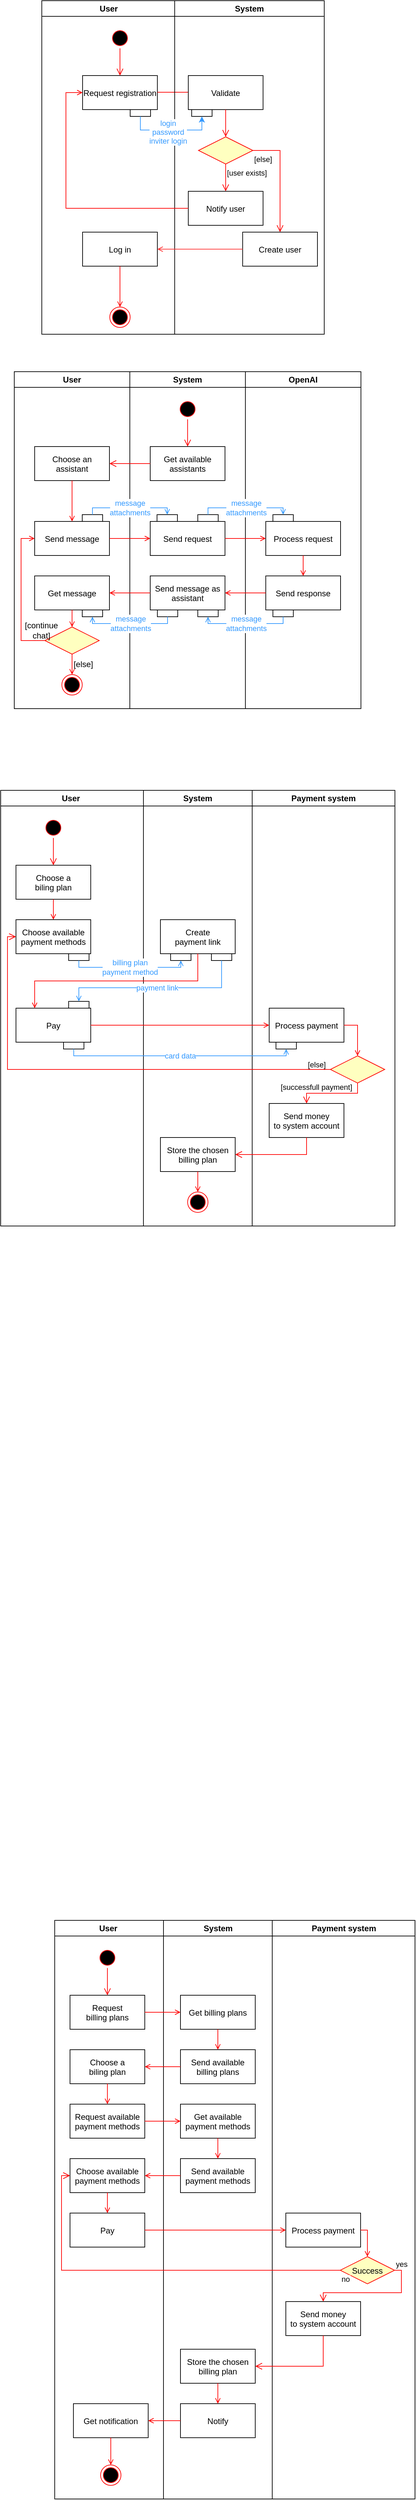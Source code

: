 <mxfile version="22.1.18" type="device">
  <diagram name="Page-1" id="e7e014a7-5840-1c2e-5031-d8a46d1fe8dd">
    <mxGraphModel dx="1418" dy="12" grid="1" gridSize="10" guides="1" tooltips="1" connect="1" arrows="1" fold="1" page="1" pageScale="1" pageWidth="1169" pageHeight="826" background="none" math="0" shadow="0">
      <root>
        <mxCell id="0" />
        <mxCell id="1" parent="0" />
        <mxCell id="gfUBth482DZoh4JY9FzU-120" value="User" style="swimlane;whiteSpace=wrap" parent="1" vertex="1">
          <mxGeometry x="220.5" y="860" width="195.5" height="490" as="geometry">
            <mxRectangle x="164.5" y="128" width="90" height="30" as="alternateBounds" />
          </mxGeometry>
        </mxCell>
        <mxCell id="gfUBth482DZoh4JY9FzU-121" value="" style="ellipse;shape=startState;fillColor=#000000;strokeColor=#ff0000;" parent="gfUBth482DZoh4JY9FzU-120" vertex="1">
          <mxGeometry x="100" y="40" width="30" height="30" as="geometry" />
        </mxCell>
        <mxCell id="gfUBth482DZoh4JY9FzU-122" value="" style="edgeStyle=elbowEdgeStyle;elbow=horizontal;verticalAlign=bottom;endArrow=open;endSize=8;strokeColor=#FF0000;endFill=1;rounded=0;exitX=0.5;exitY=1;exitDx=0;exitDy=0;" parent="gfUBth482DZoh4JY9FzU-120" source="gfUBth482DZoh4JY9FzU-121" target="gfUBth482DZoh4JY9FzU-123" edge="1">
          <mxGeometry x="100" y="40" as="geometry">
            <mxPoint x="115" y="110" as="targetPoint" />
          </mxGeometry>
        </mxCell>
        <mxCell id="gfUBth482DZoh4JY9FzU-123" value="Request registration" style="" parent="gfUBth482DZoh4JY9FzU-120" vertex="1">
          <mxGeometry x="60" y="110" width="110" height="50" as="geometry" />
        </mxCell>
        <mxCell id="gfUBth482DZoh4JY9FzU-124" value="Log in" style="" parent="gfUBth482DZoh4JY9FzU-120" vertex="1">
          <mxGeometry x="60" y="340" width="110" height="50" as="geometry" />
        </mxCell>
        <mxCell id="gfUBth482DZoh4JY9FzU-125" value="" style="endArrow=open;strokeColor=#FF0000;endFill=1;rounded=0;entryX=0;entryY=0.5;entryDx=0;entryDy=0;" parent="gfUBth482DZoh4JY9FzU-120" target="gfUBth482DZoh4JY9FzU-129" edge="1">
          <mxGeometry relative="1" as="geometry">
            <mxPoint x="170" y="134.5" as="sourcePoint" />
            <mxPoint x="300" y="134.5" as="targetPoint" />
            <Array as="points">
              <mxPoint x="235.5" y="134.5" />
            </Array>
          </mxGeometry>
        </mxCell>
        <mxCell id="gfUBth482DZoh4JY9FzU-126" value="" style="ellipse;shape=endState;fillColor=#000000;strokeColor=#ff0000" parent="gfUBth482DZoh4JY9FzU-120" vertex="1">
          <mxGeometry x="100" y="450" width="30" height="30" as="geometry" />
        </mxCell>
        <mxCell id="gfUBth482DZoh4JY9FzU-127" value="" style="endArrow=open;strokeColor=#FF0000;endFill=1;rounded=0;exitX=0.5;exitY=1;exitDx=0;exitDy=0;" parent="gfUBth482DZoh4JY9FzU-120" source="gfUBth482DZoh4JY9FzU-124" target="gfUBth482DZoh4JY9FzU-126" edge="1">
          <mxGeometry relative="1" as="geometry">
            <mxPoint x="115.5" y="420" as="sourcePoint" />
          </mxGeometry>
        </mxCell>
        <mxCell id="gfUBth482DZoh4JY9FzU-138" value="" style="rounded=0;whiteSpace=wrap;html=1;" parent="gfUBth482DZoh4JY9FzU-120" vertex="1">
          <mxGeometry x="130" y="160" width="30" height="10" as="geometry" />
        </mxCell>
        <mxCell id="gfUBth482DZoh4JY9FzU-128" value="System" style="swimlane;whiteSpace=wrap" parent="1" vertex="1">
          <mxGeometry x="416" y="860" width="220" height="490" as="geometry" />
        </mxCell>
        <mxCell id="gfUBth482DZoh4JY9FzU-129" value="Validate" style="" parent="gfUBth482DZoh4JY9FzU-128" vertex="1">
          <mxGeometry x="20" y="110" width="110" height="50" as="geometry" />
        </mxCell>
        <mxCell id="gfUBth482DZoh4JY9FzU-130" value="" style="rhombus;fillColor=#ffffc0;strokeColor=#ff0000;" parent="gfUBth482DZoh4JY9FzU-128" vertex="1">
          <mxGeometry x="35" y="200" width="80" height="40" as="geometry" />
        </mxCell>
        <mxCell id="gfUBth482DZoh4JY9FzU-131" value="[else]" style="edgeStyle=orthogonalEdgeStyle;elbow=horizontal;align=left;verticalAlign=top;endArrow=open;endSize=8;strokeColor=#FF0000;endFill=1;rounded=0;exitX=1;exitY=0.5;exitDx=0;exitDy=0;entryX=0.5;entryY=0;entryDx=0;entryDy=0;" parent="gfUBth482DZoh4JY9FzU-128" source="gfUBth482DZoh4JY9FzU-130" target="gfUBth482DZoh4JY9FzU-133" edge="1">
          <mxGeometry x="-1" relative="1" as="geometry">
            <mxPoint x="190" y="305" as="targetPoint" />
            <Array as="points">
              <mxPoint x="155" y="220" />
            </Array>
          </mxGeometry>
        </mxCell>
        <mxCell id="gfUBth482DZoh4JY9FzU-132" value="" style="edgeStyle=elbowEdgeStyle;elbow=horizontal;verticalAlign=bottom;endArrow=open;endSize=8;strokeColor=#FF0000;endFill=1;rounded=0;exitX=0.5;exitY=1;exitDx=0;exitDy=0;entryX=0.5;entryY=0;entryDx=0;entryDy=0;" parent="gfUBth482DZoh4JY9FzU-128" source="gfUBth482DZoh4JY9FzU-129" target="gfUBth482DZoh4JY9FzU-130" edge="1">
          <mxGeometry x="130" y="90" as="geometry">
            <mxPoint x="195.5" y="220" as="targetPoint" />
            <mxPoint x="147.5" y="135" as="sourcePoint" />
            <Array as="points" />
          </mxGeometry>
        </mxCell>
        <mxCell id="gfUBth482DZoh4JY9FzU-133" value="Create user" style="" parent="gfUBth482DZoh4JY9FzU-128" vertex="1">
          <mxGeometry x="100" y="340" width="110" height="50" as="geometry" />
        </mxCell>
        <mxCell id="gfUBth482DZoh4JY9FzU-134" value="[user exists]" style="edgeStyle=elbowEdgeStyle;elbow=horizontal;align=left;verticalAlign=top;endArrow=open;endSize=8;strokeColor=#FF0000;endFill=1;rounded=0;entryX=0.5;entryY=0;entryDx=0;entryDy=0;exitX=0.5;exitY=1;exitDx=0;exitDy=0;" parent="gfUBth482DZoh4JY9FzU-128" source="gfUBth482DZoh4JY9FzU-130" target="gfUBth482DZoh4JY9FzU-135" edge="1">
          <mxGeometry x="-1" relative="1" as="geometry">
            <mxPoint x="65.5" y="180" as="targetPoint" />
            <mxPoint x="85" y="280" as="sourcePoint" />
            <Array as="points">
              <mxPoint x="75" y="250" />
            </Array>
          </mxGeometry>
        </mxCell>
        <mxCell id="gfUBth482DZoh4JY9FzU-135" value="Notify user" style="" parent="gfUBth482DZoh4JY9FzU-128" vertex="1">
          <mxGeometry x="20" y="280" width="110" height="50" as="geometry" />
        </mxCell>
        <mxCell id="gfUBth482DZoh4JY9FzU-139" value="" style="rounded=0;whiteSpace=wrap;html=1;" parent="gfUBth482DZoh4JY9FzU-128" vertex="1">
          <mxGeometry x="25" y="160" width="30" height="10" as="geometry" />
        </mxCell>
        <mxCell id="gfUBth482DZoh4JY9FzU-137" style="edgeStyle=orthogonalEdgeStyle;rounded=0;orthogonalLoop=1;jettySize=auto;html=1;exitX=0;exitY=0.5;exitDx=0;exitDy=0;entryX=1;entryY=0.5;entryDx=0;entryDy=0;strokeColor=#FF3333;endArrow=open;endFill=0;" parent="1" source="gfUBth482DZoh4JY9FzU-133" target="gfUBth482DZoh4JY9FzU-124" edge="1">
          <mxGeometry relative="1" as="geometry" />
        </mxCell>
        <mxCell id="gfUBth482DZoh4JY9FzU-136" value="" style="edgeStyle=elbowEdgeStyle;elbow=horizontal;strokeColor=#FF0000;endArrow=open;endFill=1;rounded=0;exitX=0;exitY=0.5;exitDx=0;exitDy=0;entryX=0;entryY=0.5;entryDx=0;entryDy=0;" parent="1" source="gfUBth482DZoh4JY9FzU-135" target="gfUBth482DZoh4JY9FzU-123" edge="1">
          <mxGeometry width="100" height="100" relative="1" as="geometry">
            <mxPoint x="546.5" y="1180" as="sourcePoint" />
            <mxPoint x="416" y="1010" as="targetPoint" />
            <Array as="points">
              <mxPoint x="256" y="1070" />
            </Array>
          </mxGeometry>
        </mxCell>
        <mxCell id="gfUBth482DZoh4JY9FzU-141" value="" style="endArrow=classic;html=1;rounded=0;entryX=0.5;entryY=1;entryDx=0;entryDy=0;edgeStyle=orthogonalEdgeStyle;exitX=0.5;exitY=1;exitDx=0;exitDy=0;strokeColor=#3399FF;" parent="1" source="gfUBth482DZoh4JY9FzU-138" target="gfUBth482DZoh4JY9FzU-139" edge="1">
          <mxGeometry relative="1" as="geometry">
            <mxPoint x="390.5" y="1070" as="sourcePoint" />
            <mxPoint x="490.5" y="1070" as="targetPoint" />
            <Array as="points">
              <mxPoint x="366" y="1050" />
              <mxPoint x="456" y="1050" />
            </Array>
          </mxGeometry>
        </mxCell>
        <mxCell id="gfUBth482DZoh4JY9FzU-142" value="login&lt;br&gt;password&lt;br&gt;inviter login" style="edgeLabel;resizable=0;html=1;align=center;verticalAlign=middle;fontColor=#3399FF;" parent="gfUBth482DZoh4JY9FzU-141" connectable="0" vertex="1">
          <mxGeometry relative="1" as="geometry">
            <mxPoint x="-5" y="3" as="offset" />
          </mxGeometry>
        </mxCell>
        <mxCell id="gfUBth482DZoh4JY9FzU-149" value="User" style="swimlane;whiteSpace=wrap" parent="1" vertex="1">
          <mxGeometry x="180" y="1405" width="170" height="495" as="geometry">
            <mxRectangle x="164.5" y="128" width="90" height="30" as="alternateBounds" />
          </mxGeometry>
        </mxCell>
        <mxCell id="gfUBth482DZoh4JY9FzU-150" value="Choose an&#xa;assistant" style="" parent="gfUBth482DZoh4JY9FzU-149" vertex="1">
          <mxGeometry x="30" y="110" width="110" height="50" as="geometry" />
        </mxCell>
        <mxCell id="gfUBth482DZoh4JY9FzU-151" value="Send message" style="" parent="gfUBth482DZoh4JY9FzU-149" vertex="1">
          <mxGeometry x="30" y="220" width="110" height="50" as="geometry" />
        </mxCell>
        <mxCell id="gfUBth482DZoh4JY9FzU-152" value="" style="endArrow=open;strokeColor=#FF0000;endFill=1;rounded=0" parent="gfUBth482DZoh4JY9FzU-149" source="gfUBth482DZoh4JY9FzU-150" target="gfUBth482DZoh4JY9FzU-151" edge="1">
          <mxGeometry relative="1" as="geometry" />
        </mxCell>
        <mxCell id="gfUBth482DZoh4JY9FzU-153" value="Get message" style="" parent="gfUBth482DZoh4JY9FzU-149" vertex="1">
          <mxGeometry x="30" y="300" width="110" height="50" as="geometry" />
        </mxCell>
        <mxCell id="gfUBth482DZoh4JY9FzU-154" value="" style="endArrow=open;strokeColor=#FF0000;endFill=1;rounded=0;exitX=0;exitY=0.5;exitDx=0;exitDy=0;entryX=0;entryY=0.5;entryDx=0;entryDy=0;edgeStyle=orthogonalEdgeStyle;" parent="gfUBth482DZoh4JY9FzU-149" source="4h8BEqm_R4JHtVqycVa3-3" target="gfUBth482DZoh4JY9FzU-151" edge="1">
          <mxGeometry relative="1" as="geometry">
            <mxPoint x="215" y="380" as="sourcePoint" />
            <mxPoint x="5" y="380" as="targetPoint" />
            <Array as="points">
              <mxPoint x="10" y="395" />
              <mxPoint x="10" y="245" />
            </Array>
          </mxGeometry>
        </mxCell>
        <mxCell id="gfUBth482DZoh4JY9FzU-155" value="" style="ellipse;shape=endState;fillColor=#000000;strokeColor=#ff0000" parent="gfUBth482DZoh4JY9FzU-149" vertex="1">
          <mxGeometry x="70" y="445" width="30" height="30" as="geometry" />
        </mxCell>
        <mxCell id="gfUBth482DZoh4JY9FzU-156" value="" style="endArrow=open;strokeColor=#FF0000;endFill=1;rounded=0;exitX=0.5;exitY=1;exitDx=0;exitDy=0;entryX=0.5;entryY=0;entryDx=0;entryDy=0;" parent="gfUBth482DZoh4JY9FzU-149" source="gfUBth482DZoh4JY9FzU-153" target="4h8BEqm_R4JHtVqycVa3-3" edge="1">
          <mxGeometry relative="1" as="geometry">
            <mxPoint x="610" y="345" as="sourcePoint" />
            <mxPoint x="85" y="410" as="targetPoint" />
          </mxGeometry>
        </mxCell>
        <mxCell id="gfUBth482DZoh4JY9FzU-172" value="" style="rounded=0;whiteSpace=wrap;html=1;" parent="gfUBth482DZoh4JY9FzU-149" vertex="1">
          <mxGeometry x="100" y="210" width="30" height="10" as="geometry" />
        </mxCell>
        <mxCell id="gfUBth482DZoh4JY9FzU-179" value="" style="rounded=0;whiteSpace=wrap;html=1;" parent="gfUBth482DZoh4JY9FzU-149" vertex="1">
          <mxGeometry x="100" y="350" width="30" height="10" as="geometry" />
        </mxCell>
        <mxCell id="4h8BEqm_R4JHtVqycVa3-3" value="" style="rhombus;fillColor=#ffffc0;strokeColor=#ff0000;" parent="gfUBth482DZoh4JY9FzU-149" vertex="1">
          <mxGeometry x="45" y="375" width="80" height="40" as="geometry" />
        </mxCell>
        <mxCell id="4h8BEqm_R4JHtVqycVa3-4" value="[continue chat]" style="text;html=1;strokeColor=none;fillColor=none;align=center;verticalAlign=middle;whiteSpace=wrap;rounded=0;" parent="gfUBth482DZoh4JY9FzU-149" vertex="1">
          <mxGeometry x="10" y="365" width="60" height="30" as="geometry" />
        </mxCell>
        <mxCell id="4h8BEqm_R4JHtVqycVa3-5" value="&amp;nbsp;[else]" style="text;html=1;strokeColor=none;fillColor=none;align=center;verticalAlign=middle;whiteSpace=wrap;rounded=0;" parent="gfUBth482DZoh4JY9FzU-149" vertex="1">
          <mxGeometry x="70" y="415" width="60" height="30" as="geometry" />
        </mxCell>
        <mxCell id="4h8BEqm_R4JHtVqycVa3-6" value="" style="endArrow=open;strokeColor=#FF0000;endFill=1;rounded=0;exitX=0.5;exitY=1;exitDx=0;exitDy=0;entryX=0.5;entryY=0;entryDx=0;entryDy=0;" parent="gfUBth482DZoh4JY9FzU-149" source="4h8BEqm_R4JHtVqycVa3-3" target="gfUBth482DZoh4JY9FzU-155" edge="1">
          <mxGeometry relative="1" as="geometry">
            <mxPoint x="95" y="360" as="sourcePoint" />
            <mxPoint x="95" y="385" as="targetPoint" />
          </mxGeometry>
        </mxCell>
        <mxCell id="gfUBth482DZoh4JY9FzU-157" value="System" style="swimlane;whiteSpace=wrap" parent="1" vertex="1">
          <mxGeometry x="350" y="1405" width="170" height="495" as="geometry" />
        </mxCell>
        <mxCell id="gfUBth482DZoh4JY9FzU-158" value="" style="ellipse;shape=startState;fillColor=#000000;strokeColor=#ff0000;" parent="gfUBth482DZoh4JY9FzU-157" vertex="1">
          <mxGeometry x="70" y="40" width="30" height="30" as="geometry" />
        </mxCell>
        <mxCell id="gfUBth482DZoh4JY9FzU-159" value="" style="edgeStyle=elbowEdgeStyle;elbow=horizontal;verticalAlign=bottom;endArrow=open;endSize=8;strokeColor=#FF0000;endFill=1;rounded=0" parent="gfUBth482DZoh4JY9FzU-157" source="gfUBth482DZoh4JY9FzU-158" target="gfUBth482DZoh4JY9FzU-160" edge="1">
          <mxGeometry x="40" y="20" as="geometry">
            <mxPoint x="65" y="90" as="targetPoint" />
          </mxGeometry>
        </mxCell>
        <mxCell id="gfUBth482DZoh4JY9FzU-160" value="Get available&#xa;assistants" style="" parent="gfUBth482DZoh4JY9FzU-157" vertex="1">
          <mxGeometry x="30" y="110" width="110" height="50" as="geometry" />
        </mxCell>
        <mxCell id="gfUBth482DZoh4JY9FzU-161" value="Send request" style="" parent="gfUBth482DZoh4JY9FzU-157" vertex="1">
          <mxGeometry x="30" y="220" width="110" height="50" as="geometry" />
        </mxCell>
        <mxCell id="gfUBth482DZoh4JY9FzU-162" value="Send message as&#xa;assistant" style="" parent="gfUBth482DZoh4JY9FzU-157" vertex="1">
          <mxGeometry x="30" y="300" width="110" height="50" as="geometry" />
        </mxCell>
        <mxCell id="gfUBth482DZoh4JY9FzU-173" value="" style="rounded=0;whiteSpace=wrap;html=1;" parent="gfUBth482DZoh4JY9FzU-157" vertex="1">
          <mxGeometry x="40" y="210" width="30" height="10" as="geometry" />
        </mxCell>
        <mxCell id="gfUBth482DZoh4JY9FzU-174" value="" style="rounded=0;whiteSpace=wrap;html=1;" parent="gfUBth482DZoh4JY9FzU-157" vertex="1">
          <mxGeometry x="100" y="210" width="30" height="10" as="geometry" />
        </mxCell>
        <mxCell id="gfUBth482DZoh4JY9FzU-177" value="" style="rounded=0;whiteSpace=wrap;html=1;" parent="gfUBth482DZoh4JY9FzU-157" vertex="1">
          <mxGeometry x="100" y="350" width="30" height="10" as="geometry" />
        </mxCell>
        <mxCell id="gfUBth482DZoh4JY9FzU-178" value="" style="rounded=0;whiteSpace=wrap;html=1;" parent="gfUBth482DZoh4JY9FzU-157" vertex="1">
          <mxGeometry x="40.5" y="350" width="30" height="10" as="geometry" />
        </mxCell>
        <mxCell id="gfUBth482DZoh4JY9FzU-163" value="OpenAI" style="swimlane;whiteSpace=wrap" parent="1" vertex="1">
          <mxGeometry x="520" y="1405" width="170" height="495" as="geometry" />
        </mxCell>
        <mxCell id="gfUBth482DZoh4JY9FzU-164" value="Process request" style="" parent="gfUBth482DZoh4JY9FzU-163" vertex="1">
          <mxGeometry x="30" y="220" width="110" height="50" as="geometry" />
        </mxCell>
        <mxCell id="gfUBth482DZoh4JY9FzU-165" value="Send response" style="" parent="gfUBth482DZoh4JY9FzU-163" vertex="1">
          <mxGeometry x="30" y="300" width="110" height="50" as="geometry" />
        </mxCell>
        <mxCell id="gfUBth482DZoh4JY9FzU-166" value="" style="endArrow=open;strokeColor=#FF0000;endFill=1;rounded=0;exitX=0.5;exitY=1;exitDx=0;exitDy=0;" parent="gfUBth482DZoh4JY9FzU-163" source="gfUBth482DZoh4JY9FzU-164" edge="1">
          <mxGeometry relative="1" as="geometry">
            <mxPoint x="84.5" y="280" as="sourcePoint" />
            <mxPoint x="85" y="300" as="targetPoint" />
          </mxGeometry>
        </mxCell>
        <mxCell id="gfUBth482DZoh4JY9FzU-175" value="" style="rounded=0;whiteSpace=wrap;html=1;" parent="gfUBth482DZoh4JY9FzU-163" vertex="1">
          <mxGeometry x="40.5" y="210" width="30" height="10" as="geometry" />
        </mxCell>
        <mxCell id="gfUBth482DZoh4JY9FzU-176" value="" style="rounded=0;whiteSpace=wrap;html=1;" parent="gfUBth482DZoh4JY9FzU-163" vertex="1">
          <mxGeometry x="40.5" y="350" width="30" height="10" as="geometry" />
        </mxCell>
        <mxCell id="gfUBth482DZoh4JY9FzU-167" value="" style="endArrow=none;strokeColor=#FF0000;endFill=0;rounded=0;startArrow=open;startFill=0;entryX=0;entryY=0.5;entryDx=0;entryDy=0;exitX=1;exitY=0.5;exitDx=0;exitDy=0;" parent="1" source="gfUBth482DZoh4JY9FzU-153" target="gfUBth482DZoh4JY9FzU-162" edge="1">
          <mxGeometry relative="1" as="geometry" />
        </mxCell>
        <mxCell id="gfUBth482DZoh4JY9FzU-168" value="" style="edgeStyle=elbowEdgeStyle;elbow=horizontal;verticalAlign=bottom;endArrow=open;endSize=8;strokeColor=#FF0000;endFill=1;rounded=0;exitX=0;exitY=0.5;exitDx=0;exitDy=0;entryX=1;entryY=0.5;entryDx=0;entryDy=0;" parent="1" source="gfUBth482DZoh4JY9FzU-160" target="gfUBth482DZoh4JY9FzU-150" edge="1">
          <mxGeometry x="240" y="2200" as="geometry">
            <mxPoint x="340" y="1545" as="targetPoint" />
            <mxPoint x="265" y="1475" as="sourcePoint" />
          </mxGeometry>
        </mxCell>
        <mxCell id="gfUBth482DZoh4JY9FzU-169" value="" style="endArrow=open;strokeColor=#FF0000;endFill=1;rounded=0;exitX=1;exitY=0.5;exitDx=0;exitDy=0;entryX=0;entryY=0.5;entryDx=0;entryDy=0;" parent="1" source="gfUBth482DZoh4JY9FzU-151" target="gfUBth482DZoh4JY9FzU-161" edge="1">
          <mxGeometry relative="1" as="geometry" />
        </mxCell>
        <mxCell id="gfUBth482DZoh4JY9FzU-170" value="" style="endArrow=open;strokeColor=#FF0000;endFill=1;rounded=0;entryX=0;entryY=0.5;entryDx=0;entryDy=0;exitX=1;exitY=0.5;exitDx=0;exitDy=0;" parent="1" source="gfUBth482DZoh4JY9FzU-161" target="gfUBth482DZoh4JY9FzU-164" edge="1">
          <mxGeometry relative="1" as="geometry">
            <mxPoint x="580" y="1650" as="targetPoint" />
          </mxGeometry>
        </mxCell>
        <mxCell id="gfUBth482DZoh4JY9FzU-171" value="" style="endArrow=open;strokeColor=#FF0000;endFill=1;rounded=0;exitX=0;exitY=0.5;exitDx=0;exitDy=0;entryX=1;entryY=0.5;entryDx=0;entryDy=0;" parent="1" source="gfUBth482DZoh4JY9FzU-165" target="gfUBth482DZoh4JY9FzU-162" edge="1">
          <mxGeometry relative="1" as="geometry" />
        </mxCell>
        <mxCell id="gfUBth482DZoh4JY9FzU-182" value="" style="endArrow=open;html=1;rounded=0;endFill=0;strokeColor=#3399FF;edgeStyle=orthogonalEdgeStyle;exitX=0.5;exitY=0;exitDx=0;exitDy=0;entryX=0.5;entryY=0;entryDx=0;entryDy=0;" parent="1" source="gfUBth482DZoh4JY9FzU-172" target="gfUBth482DZoh4JY9FzU-173" edge="1">
          <mxGeometry relative="1" as="geometry">
            <mxPoint x="300.5" y="1585" as="sourcePoint" />
            <mxPoint x="400.5" y="1585" as="targetPoint" />
          </mxGeometry>
        </mxCell>
        <mxCell id="gfUBth482DZoh4JY9FzU-183" value="message&lt;br&gt;attachments" style="edgeLabel;resizable=0;html=1;align=center;verticalAlign=middle;fontColor=#3399FF;" parent="gfUBth482DZoh4JY9FzU-182" connectable="0" vertex="1">
          <mxGeometry relative="1" as="geometry" />
        </mxCell>
        <mxCell id="gfUBth482DZoh4JY9FzU-184" value="" style="endArrow=open;html=1;rounded=0;endFill=0;strokeColor=#3399FF;edgeStyle=orthogonalEdgeStyle;exitX=0.5;exitY=0;exitDx=0;exitDy=0;entryX=0.5;entryY=0;entryDx=0;entryDy=0;" parent="1" source="gfUBth482DZoh4JY9FzU-174" target="gfUBth482DZoh4JY9FzU-175" edge="1">
          <mxGeometry relative="1" as="geometry">
            <mxPoint x="465" y="1595" as="sourcePoint" />
            <mxPoint x="575" y="1595" as="targetPoint" />
          </mxGeometry>
        </mxCell>
        <mxCell id="gfUBth482DZoh4JY9FzU-185" value="message&lt;br&gt;attachments" style="edgeLabel;resizable=0;html=1;align=center;verticalAlign=middle;fontColor=#3399FF;" parent="gfUBth482DZoh4JY9FzU-184" connectable="0" vertex="1">
          <mxGeometry relative="1" as="geometry" />
        </mxCell>
        <mxCell id="gfUBth482DZoh4JY9FzU-186" value="" style="endArrow=none;html=1;rounded=0;endFill=0;strokeColor=#3399FF;edgeStyle=orthogonalEdgeStyle;startArrow=open;startFill=0;entryX=0.5;entryY=1;entryDx=0;entryDy=0;exitX=0.5;exitY=1;exitDx=0;exitDy=0;" parent="1" source="gfUBth482DZoh4JY9FzU-177" target="gfUBth482DZoh4JY9FzU-176" edge="1">
          <mxGeometry relative="1" as="geometry">
            <mxPoint x="470.5" y="1795" as="sourcePoint" />
            <mxPoint x="570.5" y="1795" as="targetPoint" />
          </mxGeometry>
        </mxCell>
        <mxCell id="gfUBth482DZoh4JY9FzU-187" value="message&lt;br&gt;attachments" style="edgeLabel;resizable=0;html=1;align=center;verticalAlign=middle;fontColor=#3399FF;" parent="gfUBth482DZoh4JY9FzU-186" connectable="0" vertex="1">
          <mxGeometry relative="1" as="geometry" />
        </mxCell>
        <mxCell id="gfUBth482DZoh4JY9FzU-180" value="" style="endArrow=none;html=1;rounded=0;endFill=0;strokeColor=#3399FF;edgeStyle=orthogonalEdgeStyle;startArrow=open;startFill=0;entryX=0.5;entryY=1;entryDx=0;entryDy=0;exitX=0.5;exitY=1;exitDx=0;exitDy=0;" parent="1" source="gfUBth482DZoh4JY9FzU-179" target="gfUBth482DZoh4JY9FzU-178" edge="1">
          <mxGeometry relative="1" as="geometry">
            <mxPoint x="290" y="1795" as="sourcePoint" />
            <mxPoint x="390" y="1795" as="targetPoint" />
          </mxGeometry>
        </mxCell>
        <mxCell id="gfUBth482DZoh4JY9FzU-181" value="message&lt;br&gt;attachments" style="edgeLabel;resizable=0;html=1;align=center;verticalAlign=middle;fontColor=#3399FF;" parent="gfUBth482DZoh4JY9FzU-180" connectable="0" vertex="1">
          <mxGeometry relative="1" as="geometry" />
        </mxCell>
        <mxCell id="gfUBth482DZoh4JY9FzU-259" value="User " style="swimlane;whiteSpace=wrap" parent="1" vertex="1">
          <mxGeometry x="239.5" y="3680" width="160" height="850" as="geometry">
            <mxRectangle x="164.5" y="128" width="90" height="30" as="alternateBounds" />
          </mxGeometry>
        </mxCell>
        <mxCell id="gfUBth482DZoh4JY9FzU-260" value="Request&#xa;billing plans" style="" parent="gfUBth482DZoh4JY9FzU-259" vertex="1">
          <mxGeometry x="22.5" y="110" width="110" height="50" as="geometry" />
        </mxCell>
        <mxCell id="gfUBth482DZoh4JY9FzU-261" value="Choose a&#xa;biling plan" style="" parent="gfUBth482DZoh4JY9FzU-259" vertex="1">
          <mxGeometry x="22.5" y="190" width="110" height="50" as="geometry" />
        </mxCell>
        <mxCell id="gfUBth482DZoh4JY9FzU-262" value="Request available&#xa;payment methods" style="" parent="gfUBth482DZoh4JY9FzU-259" vertex="1">
          <mxGeometry x="22.5" y="270" width="110" height="50" as="geometry" />
        </mxCell>
        <mxCell id="gfUBth482DZoh4JY9FzU-263" value="" style="endArrow=open;strokeColor=#FF0000;endFill=1;rounded=0" parent="gfUBth482DZoh4JY9FzU-259" source="gfUBth482DZoh4JY9FzU-261" target="gfUBth482DZoh4JY9FzU-262" edge="1">
          <mxGeometry relative="1" as="geometry" />
        </mxCell>
        <mxCell id="gfUBth482DZoh4JY9FzU-264" value="" style="edgeStyle=elbowEdgeStyle;elbow=horizontal;verticalAlign=bottom;endArrow=open;endSize=8;strokeColor=#FF0000;endFill=1;rounded=0;entryX=0.5;entryY=0;entryDx=0;entryDy=0;exitX=0.5;exitY=1;exitDx=0;exitDy=0;" parent="gfUBth482DZoh4JY9FzU-259" source="gfUBth482DZoh4JY9FzU-265" target="gfUBth482DZoh4JY9FzU-260" edge="1">
          <mxGeometry x="320" y="20" as="geometry">
            <mxPoint x="77.5" y="110" as="targetPoint" />
          </mxGeometry>
        </mxCell>
        <mxCell id="gfUBth482DZoh4JY9FzU-265" value="" style="ellipse;shape=startState;fillColor=#000000;strokeColor=#ff0000;" parent="gfUBth482DZoh4JY9FzU-259" vertex="1">
          <mxGeometry x="62.5" y="40" width="30" height="30" as="geometry" />
        </mxCell>
        <mxCell id="gfUBth482DZoh4JY9FzU-266" value="Choose available&#xa;payment methods" style="" parent="gfUBth482DZoh4JY9FzU-259" vertex="1">
          <mxGeometry x="22.5" y="350" width="110" height="50" as="geometry" />
        </mxCell>
        <mxCell id="gfUBth482DZoh4JY9FzU-267" value="Pay" style="" parent="gfUBth482DZoh4JY9FzU-259" vertex="1">
          <mxGeometry x="22.5" y="430" width="110" height="50" as="geometry" />
        </mxCell>
        <mxCell id="gfUBth482DZoh4JY9FzU-268" value="" style="endArrow=open;strokeColor=#FF0000;endFill=1;rounded=0;exitX=0.5;exitY=1;exitDx=0;exitDy=0;entryX=0.5;entryY=0;entryDx=0;entryDy=0;" parent="gfUBth482DZoh4JY9FzU-259" source="gfUBth482DZoh4JY9FzU-266" target="gfUBth482DZoh4JY9FzU-267" edge="1">
          <mxGeometry relative="1" as="geometry">
            <mxPoint x="87.5" y="250" as="sourcePoint" />
            <mxPoint x="87.5" y="280" as="targetPoint" />
          </mxGeometry>
        </mxCell>
        <mxCell id="gfUBth482DZoh4JY9FzU-269" value="Get notification" style="" parent="gfUBth482DZoh4JY9FzU-259" vertex="1">
          <mxGeometry x="27.5" y="710" width="110" height="50" as="geometry" />
        </mxCell>
        <mxCell id="gfUBth482DZoh4JY9FzU-270" value="" style="ellipse;shape=endState;fillColor=#000000;strokeColor=#ff0000" parent="gfUBth482DZoh4JY9FzU-259" vertex="1">
          <mxGeometry x="67.5" y="800" width="30" height="30" as="geometry" />
        </mxCell>
        <mxCell id="gfUBth482DZoh4JY9FzU-271" value="" style="endArrow=open;strokeColor=#FF0000;endFill=1;rounded=0;entryX=0.5;entryY=0;entryDx=0;entryDy=0;exitX=0.5;exitY=1;exitDx=0;exitDy=0;" parent="gfUBth482DZoh4JY9FzU-259" source="gfUBth482DZoh4JY9FzU-269" target="gfUBth482DZoh4JY9FzU-270" edge="1">
          <mxGeometry relative="1" as="geometry">
            <mxPoint x="77.5" y="780" as="sourcePoint" />
            <mxPoint x="82.5" y="820" as="targetPoint" />
          </mxGeometry>
        </mxCell>
        <mxCell id="gfUBth482DZoh4JY9FzU-272" value="System" style="swimlane;whiteSpace=wrap" parent="1" vertex="1">
          <mxGeometry x="399.5" y="3680" width="160" height="850" as="geometry" />
        </mxCell>
        <mxCell id="gfUBth482DZoh4JY9FzU-273" value="Get billing plans" style="" parent="gfUBth482DZoh4JY9FzU-272" vertex="1">
          <mxGeometry x="25" y="110" width="110" height="50" as="geometry" />
        </mxCell>
        <mxCell id="gfUBth482DZoh4JY9FzU-274" value="Send available&#xa;billing plans" style="" parent="gfUBth482DZoh4JY9FzU-272" vertex="1">
          <mxGeometry x="25" y="190" width="110" height="50" as="geometry" />
        </mxCell>
        <mxCell id="gfUBth482DZoh4JY9FzU-275" value="" style="endArrow=open;strokeColor=#FF0000;endFill=1;rounded=0" parent="gfUBth482DZoh4JY9FzU-272" source="gfUBth482DZoh4JY9FzU-273" target="gfUBth482DZoh4JY9FzU-274" edge="1">
          <mxGeometry relative="1" as="geometry" />
        </mxCell>
        <mxCell id="gfUBth482DZoh4JY9FzU-276" value="Get available&#xa;payment methods" style="" parent="gfUBth482DZoh4JY9FzU-272" vertex="1">
          <mxGeometry x="25" y="270" width="110" height="50" as="geometry" />
        </mxCell>
        <mxCell id="gfUBth482DZoh4JY9FzU-277" value="Send available&#xa;payment methods" style="" parent="gfUBth482DZoh4JY9FzU-272" vertex="1">
          <mxGeometry x="25" y="350" width="110" height="50" as="geometry" />
        </mxCell>
        <mxCell id="gfUBth482DZoh4JY9FzU-278" value="" style="endArrow=open;strokeColor=#FF0000;endFill=1;rounded=0;exitX=0.5;exitY=1;exitDx=0;exitDy=0;entryX=0.5;entryY=0;entryDx=0;entryDy=0;" parent="gfUBth482DZoh4JY9FzU-272" source="gfUBth482DZoh4JY9FzU-276" target="gfUBth482DZoh4JY9FzU-277" edge="1">
          <mxGeometry relative="1" as="geometry">
            <mxPoint x="-75" y="305" as="sourcePoint" />
            <mxPoint x="35" y="305" as="targetPoint" />
          </mxGeometry>
        </mxCell>
        <mxCell id="gfUBth482DZoh4JY9FzU-279" value="Store the chosen&#xa;billing plan" style="" parent="gfUBth482DZoh4JY9FzU-272" vertex="1">
          <mxGeometry x="25" y="630" width="110" height="50" as="geometry" />
        </mxCell>
        <mxCell id="gfUBth482DZoh4JY9FzU-280" value="Notify" style="" parent="gfUBth482DZoh4JY9FzU-272" vertex="1">
          <mxGeometry x="25" y="710" width="110" height="50" as="geometry" />
        </mxCell>
        <mxCell id="gfUBth482DZoh4JY9FzU-281" value="" style="endArrow=open;strokeColor=#FF0000;endFill=1;rounded=0;exitX=0.5;exitY=1;exitDx=0;exitDy=0;entryX=0.5;entryY=0;entryDx=0;entryDy=0;" parent="gfUBth482DZoh4JY9FzU-272" source="gfUBth482DZoh4JY9FzU-279" target="gfUBth482DZoh4JY9FzU-280" edge="1">
          <mxGeometry relative="1" as="geometry">
            <mxPoint x="90" y="330" as="sourcePoint" />
            <mxPoint x="90" y="355" as="targetPoint" />
          </mxGeometry>
        </mxCell>
        <mxCell id="gfUBth482DZoh4JY9FzU-282" value="" style="endArrow=none;strokeColor=#FF0000;endFill=0;rounded=0;exitX=1;exitY=0.5;exitDx=0;exitDy=0;entryX=0;entryY=0.5;entryDx=0;entryDy=0;startArrow=open;startFill=0;" parent="1" source="gfUBth482DZoh4JY9FzU-261" target="gfUBth482DZoh4JY9FzU-274" edge="1">
          <mxGeometry relative="1" as="geometry" />
        </mxCell>
        <mxCell id="gfUBth482DZoh4JY9FzU-283" value="" style="edgeStyle=elbowEdgeStyle;elbow=horizontal;strokeColor=#FF0000;endArrow=open;endFill=1;rounded=0;entryX=0;entryY=0.5;entryDx=0;entryDy=0;exitX=1;exitY=0.5;exitDx=0;exitDy=0;" parent="1" source="gfUBth482DZoh4JY9FzU-260" target="gfUBth482DZoh4JY9FzU-273" edge="1">
          <mxGeometry width="100" height="100" relative="1" as="geometry">
            <mxPoint x="399.5" y="3970" as="sourcePoint" />
            <mxPoint x="499.5" y="3870" as="targetPoint" />
            <Array as="points" />
          </mxGeometry>
        </mxCell>
        <mxCell id="gfUBth482DZoh4JY9FzU-284" value="" style="endArrow=open;strokeColor=#FF0000;endFill=1;rounded=0;exitX=1;exitY=0.5;exitDx=0;exitDy=0;entryX=0;entryY=0.5;entryDx=0;entryDy=0;" parent="1" source="gfUBth482DZoh4JY9FzU-262" target="gfUBth482DZoh4JY9FzU-276" edge="1">
          <mxGeometry relative="1" as="geometry" />
        </mxCell>
        <mxCell id="gfUBth482DZoh4JY9FzU-285" value="Payment system" style="swimlane;whiteSpace=wrap" parent="1" vertex="1">
          <mxGeometry x="559.5" y="3680" width="210" height="850" as="geometry" />
        </mxCell>
        <mxCell id="gfUBth482DZoh4JY9FzU-290" value="Success" style="rhombus;fillColor=#ffffc0;strokeColor=#ff0000;" parent="gfUBth482DZoh4JY9FzU-285" vertex="1">
          <mxGeometry x="100" y="494" width="80" height="40" as="geometry" />
        </mxCell>
        <mxCell id="gfUBth482DZoh4JY9FzU-291" value="yes" style="edgeStyle=orthogonalEdgeStyle;elbow=horizontal;align=left;verticalAlign=bottom;endArrow=open;endSize=8;strokeColor=#FF0000;exitX=1;exitY=0.5;endFill=1;rounded=0;exitDx=0;exitDy=0;entryX=0.5;entryY=0;entryDx=0;entryDy=0;" parent="gfUBth482DZoh4JY9FzU-285" source="gfUBth482DZoh4JY9FzU-290" target="gfUBth482DZoh4JY9FzU-296" edge="1">
          <mxGeometry x="-1" relative="1" as="geometry">
            <mxPoint x="250" y="690" as="targetPoint" />
          </mxGeometry>
        </mxCell>
        <mxCell id="gfUBth482DZoh4JY9FzU-294" value="Process payment" style="" parent="gfUBth482DZoh4JY9FzU-285" vertex="1">
          <mxGeometry x="20" y="430" width="110" height="50" as="geometry" />
        </mxCell>
        <mxCell id="gfUBth482DZoh4JY9FzU-295" value="" style="endArrow=open;strokeColor=#FF0000;endFill=1;rounded=0;exitX=1;exitY=0.5;exitDx=0;exitDy=0;entryX=0.5;entryY=0;entryDx=0;entryDy=0;edgeStyle=orthogonalEdgeStyle;" parent="gfUBth482DZoh4JY9FzU-285" source="gfUBth482DZoh4JY9FzU-294" target="gfUBth482DZoh4JY9FzU-290" edge="1">
          <mxGeometry relative="1" as="geometry">
            <mxPoint x="-360" y="465" as="sourcePoint" />
            <mxPoint x="30" y="465" as="targetPoint" />
          </mxGeometry>
        </mxCell>
        <mxCell id="gfUBth482DZoh4JY9FzU-296" value="Send money&#xa;to system account" style="" parent="gfUBth482DZoh4JY9FzU-285" vertex="1">
          <mxGeometry x="20" y="560" width="110" height="50" as="geometry" />
        </mxCell>
        <mxCell id="gfUBth482DZoh4JY9FzU-297" value="" style="endArrow=open;strokeColor=#FF0000;endFill=1;rounded=0;exitX=1;exitY=0.5;exitDx=0;exitDy=0;entryX=0;entryY=0.5;entryDx=0;entryDy=0;" parent="1" source="gfUBth482DZoh4JY9FzU-267" target="gfUBth482DZoh4JY9FzU-294" edge="1">
          <mxGeometry relative="1" as="geometry">
            <mxPoint x="479.5" y="4134.5" as="sourcePoint" />
            <mxPoint x="589.5" y="4134.5" as="targetPoint" />
          </mxGeometry>
        </mxCell>
        <mxCell id="gfUBth482DZoh4JY9FzU-298" value="no" style="edgeStyle=orthogonalEdgeStyle;elbow=horizontal;align=left;verticalAlign=top;endArrow=open;endSize=8;strokeColor=#FF0000;endFill=1;rounded=0;exitX=0;exitY=0.5;exitDx=0;exitDy=0;entryX=0;entryY=0.5;entryDx=0;entryDy=0;" parent="1" source="gfUBth482DZoh4JY9FzU-290" target="gfUBth482DZoh4JY9FzU-266" edge="1">
          <mxGeometry x="-1" relative="1" as="geometry">
            <mxPoint x="439.5" y="4210" as="targetPoint" />
            <Array as="points">
              <mxPoint x="249.5" y="4194" />
              <mxPoint x="249.5" y="4055" />
            </Array>
          </mxGeometry>
        </mxCell>
        <mxCell id="gfUBth482DZoh4JY9FzU-299" value="" style="edgeStyle=orthogonalEdgeStyle;elbow=horizontal;align=left;verticalAlign=top;endArrow=open;endSize=8;strokeColor=#FF0000;endFill=1;rounded=0;entryX=1;entryY=0.5;entryDx=0;entryDy=0;exitX=0.5;exitY=1;exitDx=0;exitDy=0;" parent="1" source="gfUBth482DZoh4JY9FzU-296" target="gfUBth482DZoh4JY9FzU-279" edge="1">
          <mxGeometry x="-1" relative="1" as="geometry">
            <mxPoint x="939.5" y="4315" as="targetPoint" />
            <mxPoint x="929.5" y="4204" as="sourcePoint" />
          </mxGeometry>
        </mxCell>
        <mxCell id="gfUBth482DZoh4JY9FzU-300" value="" style="endArrow=none;strokeColor=#FF0000;endFill=0;rounded=0;exitX=1;exitY=0.5;exitDx=0;exitDy=0;entryX=0;entryY=0.5;entryDx=0;entryDy=0;startArrow=open;startFill=0;" parent="1" source="gfUBth482DZoh4JY9FzU-269" target="gfUBth482DZoh4JY9FzU-280" edge="1">
          <mxGeometry relative="1" as="geometry">
            <mxPoint x="434.5" y="4414.5" as="sourcePoint" />
            <mxPoint x="544.5" y="4414.5" as="targetPoint" />
          </mxGeometry>
        </mxCell>
        <mxCell id="gfUBth482DZoh4JY9FzU-301" value="" style="endArrow=none;strokeColor=#FF0000;endFill=0;rounded=0;exitX=1;exitY=0.5;exitDx=0;exitDy=0;entryX=0;entryY=0.5;entryDx=0;entryDy=0;startArrow=open;startFill=0;" parent="1" source="gfUBth482DZoh4JY9FzU-266" target="gfUBth482DZoh4JY9FzU-277" edge="1">
          <mxGeometry relative="1" as="geometry">
            <mxPoint x="429.5" y="4050" as="sourcePoint" />
            <mxPoint x="539.5" y="4050" as="targetPoint" />
          </mxGeometry>
        </mxCell>
        <mxCell id="gfUBth482DZoh4JY9FzU-343" value="User " style="swimlane;whiteSpace=wrap" parent="1" vertex="1">
          <mxGeometry x="160" y="2020" width="210" height="640" as="geometry">
            <mxRectangle x="164.5" y="128" width="90" height="30" as="alternateBounds" />
          </mxGeometry>
        </mxCell>
        <mxCell id="gfUBth482DZoh4JY9FzU-344" value="Choose a&#xa;biling plan" style="" parent="gfUBth482DZoh4JY9FzU-343" vertex="1">
          <mxGeometry x="22.5" y="110" width="110" height="50" as="geometry" />
        </mxCell>
        <mxCell id="gfUBth482DZoh4JY9FzU-345" value="" style="endArrow=open;strokeColor=#FF0000;endFill=1;rounded=0" parent="gfUBth482DZoh4JY9FzU-343" source="gfUBth482DZoh4JY9FzU-344" target="gfUBth482DZoh4JY9FzU-348" edge="1">
          <mxGeometry relative="1" as="geometry">
            <mxPoint x="77.5" y="270" as="targetPoint" />
          </mxGeometry>
        </mxCell>
        <mxCell id="gfUBth482DZoh4JY9FzU-346" value="" style="edgeStyle=elbowEdgeStyle;elbow=horizontal;verticalAlign=bottom;endArrow=open;endSize=8;strokeColor=#FF0000;endFill=1;rounded=0;entryX=0.5;entryY=0;entryDx=0;entryDy=0;exitX=0.5;exitY=1;exitDx=0;exitDy=0;" parent="gfUBth482DZoh4JY9FzU-343" source="gfUBth482DZoh4JY9FzU-347" target="gfUBth482DZoh4JY9FzU-344" edge="1">
          <mxGeometry x="320" y="20" as="geometry">
            <mxPoint x="77.5" y="110" as="targetPoint" />
          </mxGeometry>
        </mxCell>
        <mxCell id="gfUBth482DZoh4JY9FzU-347" value="" style="ellipse;shape=startState;fillColor=#000000;strokeColor=#ff0000;" parent="gfUBth482DZoh4JY9FzU-343" vertex="1">
          <mxGeometry x="62.5" y="40" width="30" height="30" as="geometry" />
        </mxCell>
        <mxCell id="gfUBth482DZoh4JY9FzU-348" value="Choose available&#xa;payment methods" style="" parent="gfUBth482DZoh4JY9FzU-343" vertex="1">
          <mxGeometry x="22.5" y="190" width="110" height="50" as="geometry" />
        </mxCell>
        <mxCell id="gfUBth482DZoh4JY9FzU-349" value="Pay" style="" parent="gfUBth482DZoh4JY9FzU-343" vertex="1">
          <mxGeometry x="22.5" y="320" width="110" height="50" as="geometry" />
        </mxCell>
        <mxCell id="gfUBth482DZoh4JY9FzU-366" value="" style="rounded=0;whiteSpace=wrap;html=1;" parent="gfUBth482DZoh4JY9FzU-343" vertex="1">
          <mxGeometry x="92.5" y="370" width="30" height="10" as="geometry" />
        </mxCell>
        <mxCell id="FpKJ4XtCi8fEJvp_Muv7-2" value="" style="rounded=0;whiteSpace=wrap;html=1;" parent="gfUBth482DZoh4JY9FzU-343" vertex="1">
          <mxGeometry x="100" y="240" width="30" height="10" as="geometry" />
        </mxCell>
        <mxCell id="FpKJ4XtCi8fEJvp_Muv7-8" value="" style="rounded=0;whiteSpace=wrap;html=1;" parent="gfUBth482DZoh4JY9FzU-343" vertex="1">
          <mxGeometry x="100" y="310" width="30" height="10" as="geometry" />
        </mxCell>
        <mxCell id="gfUBth482DZoh4JY9FzU-351" value="System" style="swimlane;whiteSpace=wrap" parent="1" vertex="1">
          <mxGeometry x="370" y="2020" width="160" height="640" as="geometry" />
        </mxCell>
        <mxCell id="gfUBth482DZoh4JY9FzU-352" value="Store the chosen&#xa;billing plan" style="" parent="gfUBth482DZoh4JY9FzU-351" vertex="1">
          <mxGeometry x="25" y="510" width="110" height="50" as="geometry" />
        </mxCell>
        <mxCell id="gfUBth482DZoh4JY9FzU-353" value="" style="ellipse;shape=endState;fillColor=#000000;strokeColor=#ff0000" parent="gfUBth482DZoh4JY9FzU-351" vertex="1">
          <mxGeometry x="65" y="590" width="30" height="30" as="geometry" />
        </mxCell>
        <mxCell id="gfUBth482DZoh4JY9FzU-354" value="" style="endArrow=open;strokeColor=#FF0000;endFill=1;rounded=0;entryX=0.5;entryY=0;entryDx=0;entryDy=0;exitX=0.5;exitY=1;exitDx=0;exitDy=0;" parent="gfUBth482DZoh4JY9FzU-351" source="gfUBth482DZoh4JY9FzU-352" target="gfUBth482DZoh4JY9FzU-353" edge="1">
          <mxGeometry relative="1" as="geometry">
            <mxPoint x="-67.5" y="830" as="sourcePoint" />
            <mxPoint x="-62.5" y="870" as="targetPoint" />
          </mxGeometry>
        </mxCell>
        <mxCell id="FpKJ4XtCi8fEJvp_Muv7-1" value="Create &#xa;payment link" style="" parent="gfUBth482DZoh4JY9FzU-351" vertex="1">
          <mxGeometry x="25" y="190" width="110" height="50" as="geometry" />
        </mxCell>
        <mxCell id="FpKJ4XtCi8fEJvp_Muv7-3" value="" style="rounded=0;whiteSpace=wrap;html=1;" parent="gfUBth482DZoh4JY9FzU-351" vertex="1">
          <mxGeometry x="40" y="240" width="30" height="10" as="geometry" />
        </mxCell>
        <mxCell id="FpKJ4XtCi8fEJvp_Muv7-7" value="" style="rounded=0;whiteSpace=wrap;html=1;" parent="gfUBth482DZoh4JY9FzU-351" vertex="1">
          <mxGeometry x="100" y="240" width="30" height="10" as="geometry" />
        </mxCell>
        <mxCell id="gfUBth482DZoh4JY9FzU-355" value="Payment system" style="swimlane;whiteSpace=wrap" parent="1" vertex="1">
          <mxGeometry x="530" y="2020" width="210" height="640" as="geometry" />
        </mxCell>
        <mxCell id="gfUBth482DZoh4JY9FzU-356" value="" style="rhombus;fillColor=#ffffc0;strokeColor=#ff0000;" parent="gfUBth482DZoh4JY9FzU-355" vertex="1">
          <mxGeometry x="115" y="390" width="80" height="40" as="geometry" />
        </mxCell>
        <mxCell id="gfUBth482DZoh4JY9FzU-357" value="[successfull payment]" style="edgeStyle=elbowEdgeStyle;align=left;verticalAlign=bottom;endArrow=open;endSize=8;strokeColor=#FF0000;exitX=0.5;exitY=1;endFill=1;rounded=0;exitDx=0;exitDy=0;entryX=0.5;entryY=0;entryDx=0;entryDy=0;elbow=vertical;" parent="gfUBth482DZoh4JY9FzU-355" source="gfUBth482DZoh4JY9FzU-356" target="gfUBth482DZoh4JY9FzU-360" edge="1">
          <mxGeometry x="0.714" y="-40" relative="1" as="geometry">
            <mxPoint x="80" y="451" as="targetPoint" />
            <mxPoint x="155" y="431" as="sourcePoint" />
            <mxPoint as="offset" />
          </mxGeometry>
        </mxCell>
        <mxCell id="gfUBth482DZoh4JY9FzU-358" value="Process payment" style="" parent="gfUBth482DZoh4JY9FzU-355" vertex="1">
          <mxGeometry x="25" y="320" width="110" height="50" as="geometry" />
        </mxCell>
        <mxCell id="gfUBth482DZoh4JY9FzU-359" value="" style="endArrow=open;strokeColor=#FF0000;endFill=1;rounded=0;exitX=1;exitY=0.5;exitDx=0;exitDy=0;entryX=0.5;entryY=0;entryDx=0;entryDy=0;edgeStyle=orthogonalEdgeStyle;" parent="gfUBth482DZoh4JY9FzU-355" source="gfUBth482DZoh4JY9FzU-358" target="gfUBth482DZoh4JY9FzU-356" edge="1">
          <mxGeometry relative="1" as="geometry">
            <mxPoint x="-345" y="515" as="sourcePoint" />
            <mxPoint x="45" y="515" as="targetPoint" />
          </mxGeometry>
        </mxCell>
        <mxCell id="gfUBth482DZoh4JY9FzU-360" value="Send money&#xa;to system account" style="" parent="gfUBth482DZoh4JY9FzU-355" vertex="1">
          <mxGeometry x="25" y="460" width="110" height="50" as="geometry" />
        </mxCell>
        <mxCell id="gfUBth482DZoh4JY9FzU-367" value="" style="rounded=0;whiteSpace=wrap;html=1;" parent="gfUBth482DZoh4JY9FzU-355" vertex="1">
          <mxGeometry x="35" y="370" width="30" height="10" as="geometry" />
        </mxCell>
        <mxCell id="gfUBth482DZoh4JY9FzU-361" value="" style="endArrow=open;strokeColor=#FF0000;endFill=1;rounded=0;exitX=1;exitY=0.5;exitDx=0;exitDy=0;entryX=0;entryY=0.5;entryDx=0;entryDy=0;" parent="1" source="gfUBth482DZoh4JY9FzU-349" target="gfUBth482DZoh4JY9FzU-358" edge="1">
          <mxGeometry relative="1" as="geometry">
            <mxPoint x="400" y="2474.5" as="sourcePoint" />
            <mxPoint x="510" y="2474.5" as="targetPoint" />
          </mxGeometry>
        </mxCell>
        <mxCell id="gfUBth482DZoh4JY9FzU-362" value="[else]" style="edgeStyle=orthogonalEdgeStyle;elbow=horizontal;align=left;verticalAlign=top;endArrow=open;endSize=8;strokeColor=#FF0000;endFill=1;rounded=0;exitX=0;exitY=0.5;exitDx=0;exitDy=0;entryX=0;entryY=0.5;entryDx=0;entryDy=0;" parent="1" source="gfUBth482DZoh4JY9FzU-356" target="gfUBth482DZoh4JY9FzU-348" edge="1">
          <mxGeometry x="-0.897" y="-20" relative="1" as="geometry">
            <mxPoint x="360" y="2550" as="targetPoint" />
            <Array as="points">
              <mxPoint x="170" y="2430" />
              <mxPoint x="170" y="2235" />
            </Array>
            <mxPoint as="offset" />
          </mxGeometry>
        </mxCell>
        <mxCell id="gfUBth482DZoh4JY9FzU-363" value="" style="edgeStyle=orthogonalEdgeStyle;elbow=horizontal;align=left;verticalAlign=top;endArrow=open;endSize=8;strokeColor=#FF0000;endFill=1;rounded=0;entryX=1;entryY=0.5;entryDx=0;entryDy=0;exitX=0.5;exitY=1;exitDx=0;exitDy=0;" parent="1" source="gfUBth482DZoh4JY9FzU-360" target="gfUBth482DZoh4JY9FzU-352" edge="1">
          <mxGeometry x="-1" relative="1" as="geometry">
            <mxPoint x="865" y="2705" as="targetPoint" />
            <mxPoint x="855" y="2594" as="sourcePoint" />
          </mxGeometry>
        </mxCell>
        <mxCell id="gfUBth482DZoh4JY9FzU-368" value="" style="endArrow=none;html=1;rounded=0;endFill=0;strokeColor=#3399FF;edgeStyle=orthogonalEdgeStyle;startArrow=open;startFill=0;entryX=0.5;entryY=1;entryDx=0;entryDy=0;exitX=0.5;exitY=1;exitDx=0;exitDy=0;" parent="1" source="gfUBth482DZoh4JY9FzU-367" target="gfUBth482DZoh4JY9FzU-366" edge="1">
          <mxGeometry relative="1" as="geometry">
            <mxPoint x="390" y="2259" as="sourcePoint" />
            <mxPoint x="500" y="2259" as="targetPoint" />
          </mxGeometry>
        </mxCell>
        <mxCell id="gfUBth482DZoh4JY9FzU-369" value="card data" style="edgeLabel;resizable=0;html=1;align=center;verticalAlign=middle;fontColor=#3399FF;" parent="gfUBth482DZoh4JY9FzU-368" connectable="0" vertex="1">
          <mxGeometry relative="1" as="geometry" />
        </mxCell>
        <mxCell id="FpKJ4XtCi8fEJvp_Muv7-4" value="" style="endArrow=none;html=1;rounded=0;endFill=0;strokeColor=#3399FF;edgeStyle=orthogonalEdgeStyle;startArrow=open;startFill=0;entryX=0.5;entryY=1;entryDx=0;entryDy=0;exitX=0.5;exitY=1;exitDx=0;exitDy=0;" parent="1" source="FpKJ4XtCi8fEJvp_Muv7-3" target="FpKJ4XtCi8fEJvp_Muv7-2" edge="1">
          <mxGeometry relative="1" as="geometry">
            <mxPoint x="590" y="2410" as="sourcePoint" />
            <mxPoint x="278" y="2410" as="targetPoint" />
          </mxGeometry>
        </mxCell>
        <mxCell id="FpKJ4XtCi8fEJvp_Muv7-5" value="billing plan&lt;br&gt;payment method" style="edgeLabel;resizable=0;html=1;align=center;verticalAlign=middle;fontColor=#3399FF;" parent="FpKJ4XtCi8fEJvp_Muv7-4" connectable="0" vertex="1">
          <mxGeometry relative="1" as="geometry" />
        </mxCell>
        <mxCell id="FpKJ4XtCi8fEJvp_Muv7-6" value="" style="endArrow=open;strokeColor=#FF0000;endFill=1;rounded=0;exitX=0.5;exitY=1;exitDx=0;exitDy=0;entryX=0.25;entryY=0;entryDx=0;entryDy=0;edgeStyle=orthogonalEdgeStyle;" parent="1" source="FpKJ4XtCi8fEJvp_Muv7-1" target="gfUBth482DZoh4JY9FzU-349" edge="1">
          <mxGeometry relative="1" as="geometry">
            <mxPoint x="450" y="2310" as="targetPoint" />
            <mxPoint x="248" y="2190" as="sourcePoint" />
          </mxGeometry>
        </mxCell>
        <mxCell id="FpKJ4XtCi8fEJvp_Muv7-9" value="" style="endArrow=none;html=1;rounded=0;endFill=0;strokeColor=#3399FF;edgeStyle=orthogonalEdgeStyle;startArrow=open;startFill=0;entryX=0.5;entryY=1;entryDx=0;entryDy=0;exitX=0.5;exitY=0;exitDx=0;exitDy=0;" parent="1" source="FpKJ4XtCi8fEJvp_Muv7-8" target="FpKJ4XtCi8fEJvp_Muv7-7" edge="1">
          <mxGeometry relative="1" as="geometry">
            <mxPoint x="435" y="2280" as="sourcePoint" />
            <mxPoint x="285" y="2280" as="targetPoint" />
            <Array as="points">
              <mxPoint x="275" y="2310" />
              <mxPoint x="485" y="2310" />
            </Array>
          </mxGeometry>
        </mxCell>
        <mxCell id="FpKJ4XtCi8fEJvp_Muv7-10" value="payment link" style="edgeLabel;resizable=0;html=1;align=center;verticalAlign=middle;fontColor=#3399FF;" parent="FpKJ4XtCi8fEJvp_Muv7-9" connectable="0" vertex="1">
          <mxGeometry relative="1" as="geometry" />
        </mxCell>
      </root>
    </mxGraphModel>
  </diagram>
</mxfile>
